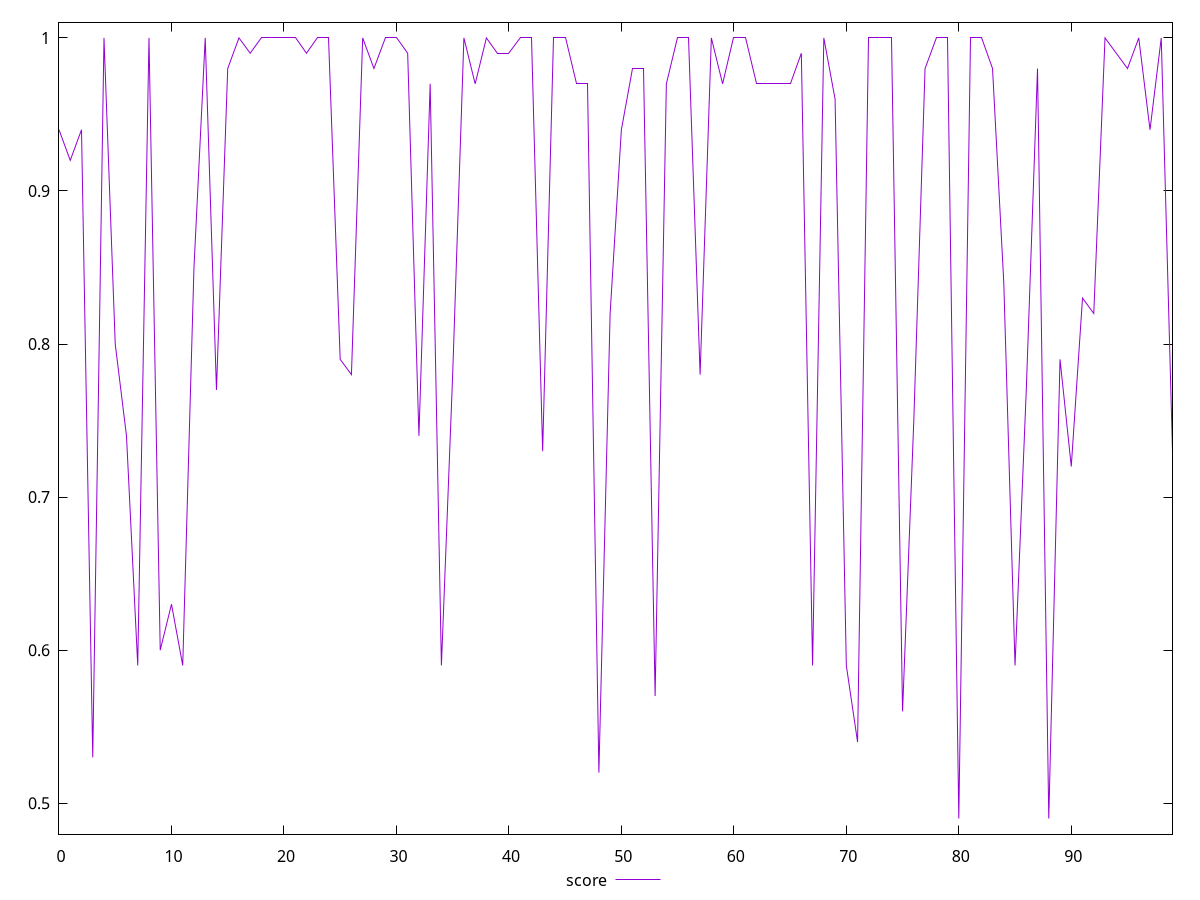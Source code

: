 reset

$score <<EOF
0 0.94
1 0.92
2 0.94
3 0.53
4 1
5 0.8
6 0.74
7 0.59
8 1
9 0.6
10 0.63
11 0.59
12 0.85
13 1
14 0.77
15 0.98
16 1
17 0.99
18 1
19 1
20 1
21 1
22 0.99
23 1
24 1
25 0.79
26 0.78
27 1
28 0.98
29 1
30 1
31 0.99
32 0.74
33 0.97
34 0.59
35 0.78
36 1
37 0.97
38 1
39 0.99
40 0.99
41 1
42 1
43 0.73
44 1
45 1
46 0.97
47 0.97
48 0.52
49 0.82
50 0.94
51 0.98
52 0.98
53 0.57
54 0.97
55 1
56 1
57 0.78
58 1
59 0.97
60 1
61 1
62 0.97
63 0.97
64 0.97
65 0.97
66 0.99
67 0.59
68 1
69 0.96
70 0.59
71 0.54
72 1
73 1
74 1
75 0.56
76 0.75
77 0.98
78 1
79 1
80 0.49
81 1
82 1
83 0.98
84 0.84
85 0.59
86 0.77
87 0.98
88 0.49
89 0.79
90 0.72
91 0.83
92 0.82
93 1
94 0.99
95 0.98
96 1
97 0.94
98 1
99 0.73
EOF

set key outside below
set xrange [0:99]
set yrange [0.4798:1.0102]
set trange [0.4798:1.0102]
set terminal svg size 640, 500 enhanced background rgb 'white'
set output "reports/report_00027_2021-02-24T12-40-31.850Z/first-cpu-idle/samples/music/score/values.svg"

plot $score title "score" with line

reset
